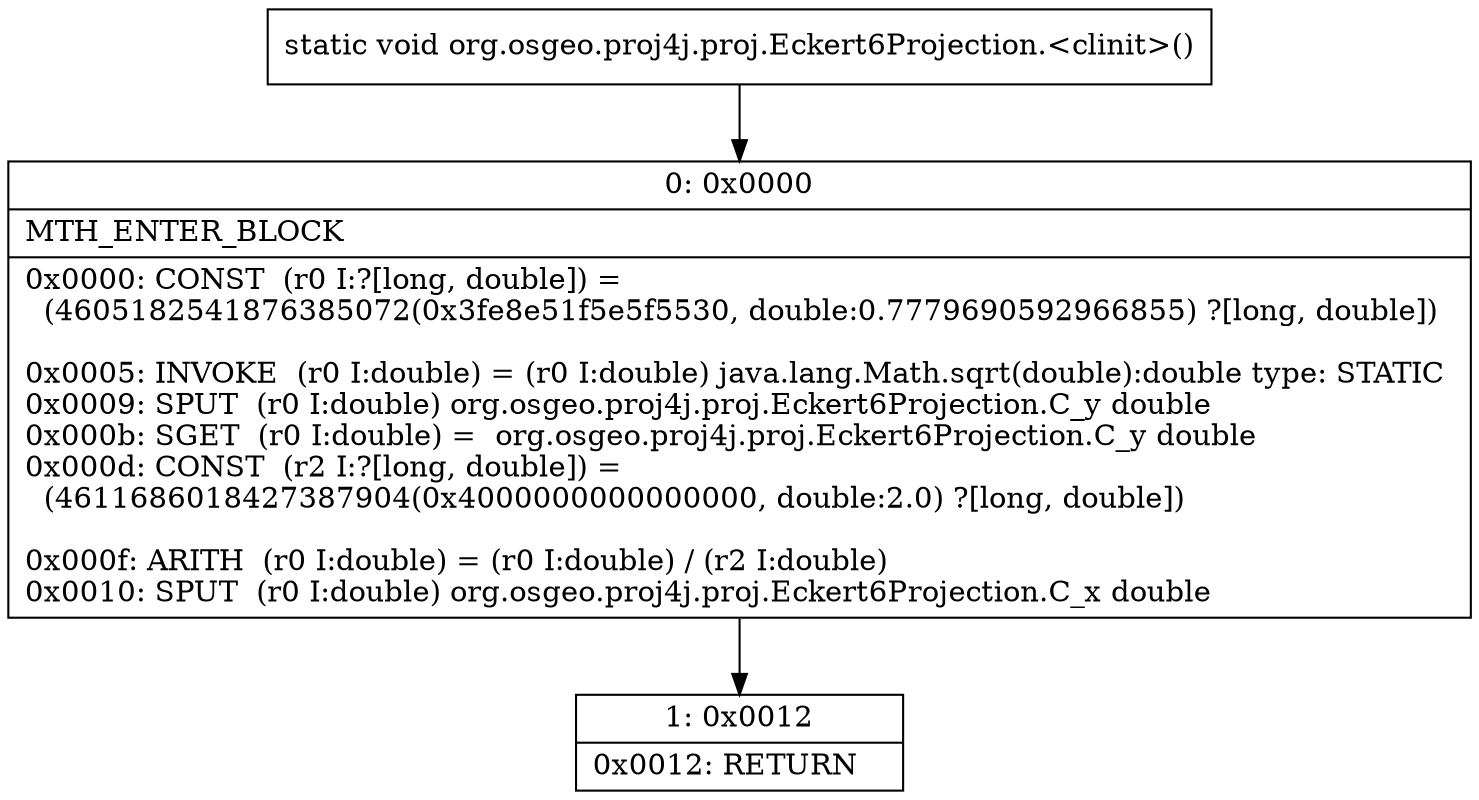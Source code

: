 digraph "CFG fororg.osgeo.proj4j.proj.Eckert6Projection.\<clinit\>()V" {
Node_0 [shape=record,label="{0\:\ 0x0000|MTH_ENTER_BLOCK\l|0x0000: CONST  (r0 I:?[long, double]) = \l  (4605182541876385072(0x3fe8e51f5e5f5530, double:0.7779690592966855) ?[long, double])\l \l0x0005: INVOKE  (r0 I:double) = (r0 I:double) java.lang.Math.sqrt(double):double type: STATIC \l0x0009: SPUT  (r0 I:double) org.osgeo.proj4j.proj.Eckert6Projection.C_y double \l0x000b: SGET  (r0 I:double) =  org.osgeo.proj4j.proj.Eckert6Projection.C_y double \l0x000d: CONST  (r2 I:?[long, double]) = \l  (4611686018427387904(0x4000000000000000, double:2.0) ?[long, double])\l \l0x000f: ARITH  (r0 I:double) = (r0 I:double) \/ (r2 I:double) \l0x0010: SPUT  (r0 I:double) org.osgeo.proj4j.proj.Eckert6Projection.C_x double \l}"];
Node_1 [shape=record,label="{1\:\ 0x0012|0x0012: RETURN   \l}"];
MethodNode[shape=record,label="{static void org.osgeo.proj4j.proj.Eckert6Projection.\<clinit\>() }"];
MethodNode -> Node_0;
Node_0 -> Node_1;
}

